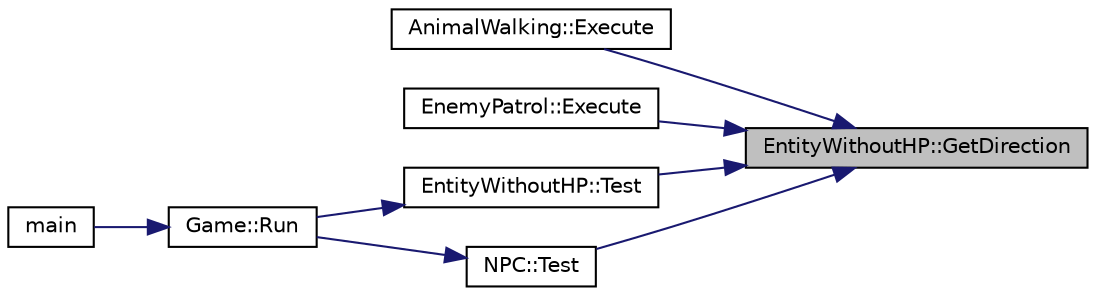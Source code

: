digraph "EntityWithoutHP::GetDirection"
{
 // LATEX_PDF_SIZE
  bgcolor="transparent";
  edge [fontname="Helvetica",fontsize="10",labelfontname="Helvetica",labelfontsize="10"];
  node [fontname="Helvetica",fontsize="10",shape=record];
  rankdir="RL";
  Node1 [label="EntityWithoutHP::GetDirection",height=0.2,width=0.4,color="black", fillcolor="grey75", style="filled", fontcolor="black",tooltip="Retourne la direction de l'entité."];
  Node1 -> Node2 [dir="back",color="midnightblue",fontsize="10",style="solid",fontname="Helvetica"];
  Node2 [label="AnimalWalking::Execute",height=0.2,width=0.4,color="black",URL="$classAnimalWalking.html#a43a258f2a7665923b12b16763f4863b4",tooltip="Execution de l'état. L'Animal se déplace aléatoirement et entre en état AnimalFollowing si le joueur ..."];
  Node1 -> Node3 [dir="back",color="midnightblue",fontsize="10",style="solid",fontname="Helvetica"];
  Node3 [label="EnemyPatrol::Execute",height=0.2,width=0.4,color="black",URL="$classEnemyPatrol.html#a92c0b7b89f54d977fcbbc22704c445c5",tooltip="Execution de l'état. L'Enemy se déplace aléatoirement et entre en état EnemyAttack si le joueur est a..."];
  Node1 -> Node4 [dir="back",color="midnightblue",fontsize="10",style="solid",fontname="Helvetica"];
  Node4 [label="EntityWithoutHP::Test",height=0.2,width=0.4,color="black",URL="$classEntityWithoutHP.html#a30c27f1b02d5850fd737e9193c644e19",tooltip="Test de regression."];
  Node4 -> Node5 [dir="back",color="midnightblue",fontsize="10",style="solid",fontname="Helvetica"];
  Node5 [label="Game::Run",height=0.2,width=0.4,color="black",URL="$classGame.html#a13910abb0107f073d1627043003b909b",tooltip="Lance le jeu dans le mode selectionné"];
  Node5 -> Node6 [dir="back",color="midnightblue",fontsize="10",style="solid",fontname="Helvetica"];
  Node6 [label="main",height=0.2,width=0.4,color="black",URL="$main_8cpp.html#a0ddf1224851353fc92bfbff6f499fa97",tooltip=" "];
  Node1 -> Node7 [dir="back",color="midnightblue",fontsize="10",style="solid",fontname="Helvetica"];
  Node7 [label="NPC::Test",height=0.2,width=0.4,color="black",URL="$classNPC.html#a1e47ca7bcb367a8f05c433f7fb329bec",tooltip="Fonction de test de regression."];
  Node7 -> Node5 [dir="back",color="midnightblue",fontsize="10",style="solid",fontname="Helvetica"];
}
